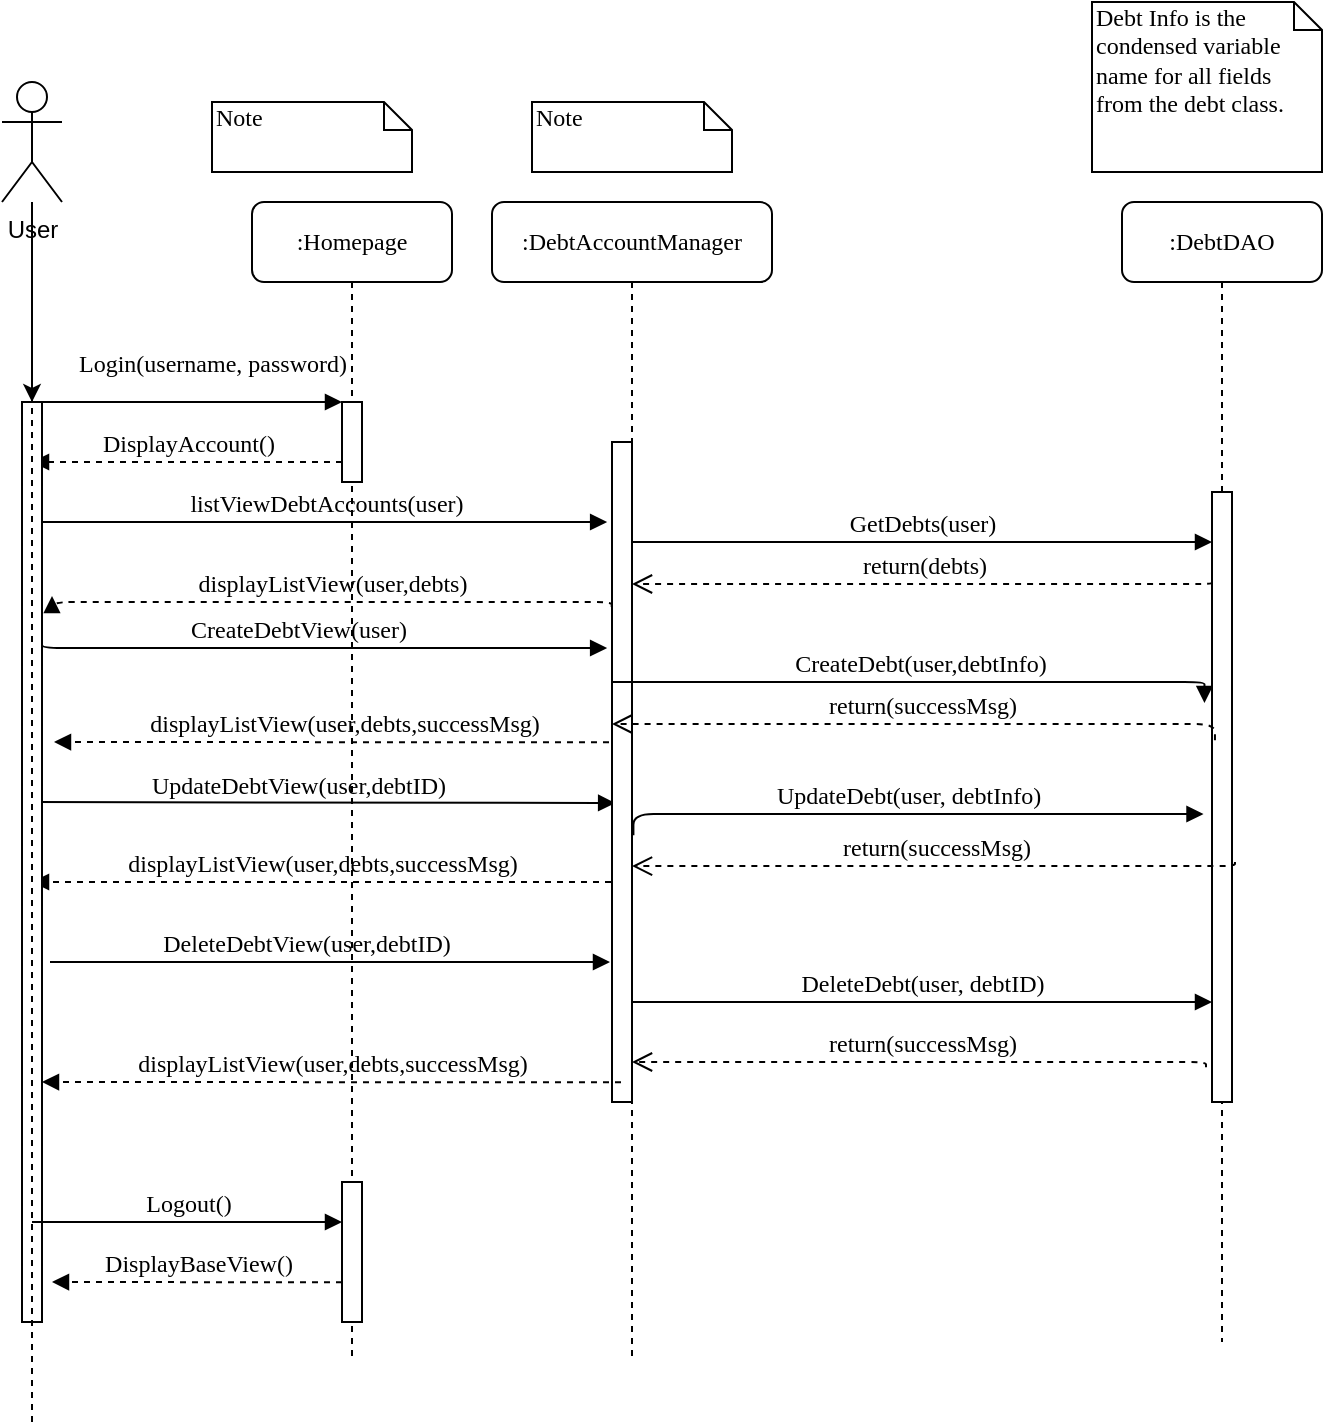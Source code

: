 <mxfile version="15.2.7" type="github">
  <diagram name="Page-1" id="13e1069c-82ec-6db2-03f1-153e76fe0fe0">
    <mxGraphModel dx="497" dy="1189" grid="1" gridSize="10" guides="1" tooltips="1" connect="1" arrows="1" fold="1" page="1" pageScale="1" pageWidth="1100" pageHeight="850" background="none" math="0" shadow="0">
      <root>
        <mxCell id="0" />
        <mxCell id="1" parent="0" />
        <mxCell id="7baba1c4bc27f4b0-2" value=":Homepage" style="shape=umlLifeline;perimeter=lifelinePerimeter;whiteSpace=wrap;html=1;container=1;collapsible=0;recursiveResize=0;outlineConnect=0;rounded=1;shadow=0;comic=0;labelBackgroundColor=none;strokeWidth=1;fontFamily=Verdana;fontSize=12;align=center;" parent="1" vertex="1">
          <mxGeometry x="260" y="80" width="100" height="580" as="geometry" />
        </mxCell>
        <mxCell id="7baba1c4bc27f4b0-10" value="" style="html=1;points=[];perimeter=orthogonalPerimeter;rounded=0;shadow=0;comic=0;labelBackgroundColor=none;strokeWidth=1;fontFamily=Verdana;fontSize=12;align=center;" parent="7baba1c4bc27f4b0-2" vertex="1">
          <mxGeometry x="45" y="100" width="10" height="40" as="geometry" />
        </mxCell>
        <mxCell id="4TVEe99Xzf-qVYbrV3lp-6" value="DisplayAccount()" style="html=1;verticalAlign=bottom;endArrow=block;labelBackgroundColor=none;fontFamily=Verdana;fontSize=12;edgeStyle=elbowEdgeStyle;elbow=vertical;dashed=1;" parent="7baba1c4bc27f4b0-2" edge="1">
          <mxGeometry relative="1" as="geometry">
            <mxPoint x="45" y="130" as="sourcePoint" />
            <mxPoint x="-110" y="130" as="targetPoint" />
          </mxGeometry>
        </mxCell>
        <mxCell id="4TVEe99Xzf-qVYbrV3lp-9" value="displayListView(user,debts)" style="html=1;verticalAlign=bottom;endArrow=block;labelBackgroundColor=none;fontFamily=Verdana;fontSize=12;edgeStyle=elbowEdgeStyle;elbow=vertical;jumpStyle=line;dashed=1;exitX=-0.014;exitY=0.25;exitDx=0;exitDy=0;exitPerimeter=0;" parent="7baba1c4bc27f4b0-2" source="7baba1c4bc27f4b0-13" edge="1">
          <mxGeometry relative="1" as="geometry">
            <mxPoint x="189.5" y="191" as="sourcePoint" />
            <mxPoint x="-100" y="197" as="targetPoint" />
          </mxGeometry>
        </mxCell>
        <mxCell id="4TVEe99Xzf-qVYbrV3lp-13" value="UpdateDebtView(user,debtID)" style="html=1;verticalAlign=bottom;endArrow=block;labelBackgroundColor=none;fontFamily=Verdana;fontSize=12;edgeStyle=elbowEdgeStyle;elbow=vertical;entryX=0.157;entryY=0.548;entryDx=0;entryDy=0;entryPerimeter=0;" parent="7baba1c4bc27f4b0-2" edge="1" target="7baba1c4bc27f4b0-13">
          <mxGeometry x="-0.088" relative="1" as="geometry">
            <mxPoint x="-110" y="300" as="sourcePoint" />
            <mxPoint x="170" y="300" as="targetPoint" />
            <mxPoint as="offset" />
          </mxGeometry>
        </mxCell>
        <mxCell id="4TVEe99Xzf-qVYbrV3lp-21" value="" style="html=1;points=[];perimeter=orthogonalPerimeter;rounded=0;shadow=0;comic=0;labelBackgroundColor=none;strokeWidth=1;fontFamily=Verdana;fontSize=12;align=center;" parent="7baba1c4bc27f4b0-2" vertex="1">
          <mxGeometry x="45" y="490" width="10" height="70" as="geometry" />
        </mxCell>
        <mxCell id="4TVEe99Xzf-qVYbrV3lp-23" value="DisplayBaseView()" style="html=1;verticalAlign=bottom;endArrow=block;labelBackgroundColor=none;fontFamily=Verdana;fontSize=12;edgeStyle=elbowEdgeStyle;elbow=vertical;dashed=1;" parent="7baba1c4bc27f4b0-2" edge="1">
          <mxGeometry relative="1" as="geometry">
            <mxPoint x="45" y="540.14" as="sourcePoint" />
            <mxPoint x="-100" y="540" as="targetPoint" />
          </mxGeometry>
        </mxCell>
        <mxCell id="fCxWmug6QsuTnybMGCIH-9" value="displayListView(user,debts,successMsg)" style="html=1;verticalAlign=bottom;endArrow=block;labelBackgroundColor=none;fontFamily=Verdana;fontSize=12;edgeStyle=elbowEdgeStyle;elbow=vertical;jumpStyle=line;dashed=1;" edge="1" parent="7baba1c4bc27f4b0-2">
          <mxGeometry relative="1" as="geometry">
            <mxPoint x="190.5" y="270.14" as="sourcePoint" />
            <mxPoint x="-99" y="270.14" as="targetPoint" />
          </mxGeometry>
        </mxCell>
        <mxCell id="fCxWmug6QsuTnybMGCIH-10" value="displayListView(user,debts,successMsg)" style="html=1;verticalAlign=bottom;endArrow=block;labelBackgroundColor=none;fontFamily=Verdana;fontSize=12;edgeStyle=elbowEdgeStyle;elbow=vertical;jumpStyle=line;dashed=1;" edge="1" parent="7baba1c4bc27f4b0-2">
          <mxGeometry relative="1" as="geometry">
            <mxPoint x="179.5" y="340.0" as="sourcePoint" />
            <mxPoint x="-110" y="340.0" as="targetPoint" />
          </mxGeometry>
        </mxCell>
        <mxCell id="4TVEe99Xzf-qVYbrV3lp-17" value="DeleteDebtView(user,debtID)" style="html=1;verticalAlign=bottom;endArrow=block;labelBackgroundColor=none;fontFamily=Verdana;fontSize=12;edgeStyle=elbowEdgeStyle;elbow=vertical;" parent="7baba1c4bc27f4b0-2" edge="1">
          <mxGeometry x="-0.088" relative="1" as="geometry">
            <mxPoint x="-101" y="380" as="sourcePoint" />
            <mxPoint x="179" y="380" as="targetPoint" />
            <mxPoint as="offset" />
            <Array as="points">
              <mxPoint x="80" y="380" />
            </Array>
          </mxGeometry>
        </mxCell>
        <mxCell id="7baba1c4bc27f4b0-3" value=":DebtAccountManager" style="shape=umlLifeline;perimeter=lifelinePerimeter;whiteSpace=wrap;html=1;container=1;collapsible=0;recursiveResize=0;outlineConnect=0;rounded=1;shadow=0;comic=0;labelBackgroundColor=none;strokeWidth=1;fontFamily=Verdana;fontSize=12;align=center;" parent="1" vertex="1">
          <mxGeometry x="380" y="80" width="140" height="580" as="geometry" />
        </mxCell>
        <mxCell id="7baba1c4bc27f4b0-13" value="" style="html=1;points=[];perimeter=orthogonalPerimeter;rounded=0;shadow=0;comic=0;labelBackgroundColor=none;strokeWidth=1;fontFamily=Verdana;fontSize=12;align=center;" parent="7baba1c4bc27f4b0-3" vertex="1">
          <mxGeometry x="60" y="120" width="10" height="330" as="geometry" />
        </mxCell>
        <mxCell id="4TVEe99Xzf-qVYbrV3lp-12" value="CreateDebt(user,debtInfo)" style="html=1;verticalAlign=bottom;endArrow=block;labelBackgroundColor=none;fontFamily=Verdana;fontSize=12;edgeStyle=elbowEdgeStyle;elbow=vertical;entryX=-0.376;entryY=0.346;entryDx=0;entryDy=0;entryPerimeter=0;" parent="7baba1c4bc27f4b0-3" edge="1" target="7baba1c4bc27f4b0-16">
          <mxGeometry relative="1" as="geometry">
            <mxPoint x="60" y="240" as="sourcePoint" />
            <Array as="points">
              <mxPoint x="175" y="240" />
              <mxPoint x="85" y="210" />
            </Array>
            <mxPoint x="200" y="240" as="targetPoint" />
          </mxGeometry>
        </mxCell>
        <mxCell id="7baba1c4bc27f4b0-4" value=":DebtDAO" style="shape=umlLifeline;perimeter=lifelinePerimeter;whiteSpace=wrap;html=1;container=1;collapsible=0;recursiveResize=0;outlineConnect=0;rounded=1;shadow=0;comic=0;labelBackgroundColor=none;strokeWidth=1;fontFamily=Verdana;fontSize=12;align=center;" parent="1" vertex="1">
          <mxGeometry x="695" y="80" width="100" height="570" as="geometry" />
        </mxCell>
        <mxCell id="4TVEe99Xzf-qVYbrV3lp-11" value="return(debts)" style="html=1;verticalAlign=bottom;endArrow=open;dashed=1;endSize=8;labelBackgroundColor=none;fontFamily=Verdana;fontSize=12;edgeStyle=elbowEdgeStyle;elbow=vertical;" parent="7baba1c4bc27f4b0-4" edge="1" target="7baba1c4bc27f4b0-3">
          <mxGeometry relative="1" as="geometry">
            <mxPoint x="-100" y="191" as="targetPoint" />
            <Array as="points">
              <mxPoint x="-100" y="191" />
              <mxPoint x="-10" y="190" />
              <mxPoint x="20" y="190" />
            </Array>
            <mxPoint x="45" y="190" as="sourcePoint" />
          </mxGeometry>
        </mxCell>
        <mxCell id="7baba1c4bc27f4b0-16" value="" style="html=1;points=[];perimeter=orthogonalPerimeter;rounded=0;shadow=0;comic=0;labelBackgroundColor=none;strokeWidth=1;fontFamily=Verdana;fontSize=12;align=center;" parent="1" vertex="1">
          <mxGeometry x="740" y="225" width="10" height="305" as="geometry" />
        </mxCell>
        <mxCell id="7baba1c4bc27f4b0-17" value="GetDebts(user)" style="html=1;verticalAlign=bottom;endArrow=block;labelBackgroundColor=none;fontFamily=Verdana;fontSize=12;edgeStyle=elbowEdgeStyle;elbow=vertical;" parent="1" source="7baba1c4bc27f4b0-13" target="7baba1c4bc27f4b0-16" edge="1">
          <mxGeometry relative="1" as="geometry">
            <mxPoint x="510" y="220" as="sourcePoint" />
            <Array as="points">
              <mxPoint x="550" y="250" />
              <mxPoint x="460" y="220" />
            </Array>
          </mxGeometry>
        </mxCell>
        <mxCell id="7baba1c4bc27f4b0-11" value="Login(username, password)" style="html=1;verticalAlign=bottom;endArrow=block;entryX=0;entryY=0;labelBackgroundColor=none;fontFamily=Verdana;fontSize=12;edgeStyle=elbowEdgeStyle;elbow=vertical;" parent="1" source="7baba1c4bc27f4b0-9" target="7baba1c4bc27f4b0-10" edge="1">
          <mxGeometry x="0.132" y="10" relative="1" as="geometry">
            <mxPoint x="220" y="190" as="sourcePoint" />
            <mxPoint as="offset" />
          </mxGeometry>
        </mxCell>
        <mxCell id="7baba1c4bc27f4b0-41" value="Note" style="shape=note;whiteSpace=wrap;html=1;size=14;verticalAlign=top;align=left;spacingTop=-6;rounded=0;shadow=0;comic=0;labelBackgroundColor=none;strokeWidth=1;fontFamily=Verdana;fontSize=12" parent="1" vertex="1">
          <mxGeometry x="240" y="30" width="100" height="35" as="geometry" />
        </mxCell>
        <mxCell id="7baba1c4bc27f4b0-42" value="Note" style="shape=note;whiteSpace=wrap;html=1;size=14;verticalAlign=top;align=left;spacingTop=-6;rounded=0;shadow=0;comic=0;labelBackgroundColor=none;strokeWidth=1;fontFamily=Verdana;fontSize=12" parent="1" vertex="1">
          <mxGeometry x="400" y="30" width="100" height="35" as="geometry" />
        </mxCell>
        <mxCell id="7baba1c4bc27f4b0-43" value="Debt Info is the condensed variable name for all fields from the debt class." style="shape=note;whiteSpace=wrap;html=1;size=14;verticalAlign=top;align=left;spacingTop=-6;rounded=0;shadow=0;comic=0;labelBackgroundColor=none;strokeWidth=1;fontFamily=Verdana;fontSize=12" parent="1" vertex="1">
          <mxGeometry x="680" y="-20" width="115" height="85" as="geometry" />
        </mxCell>
        <mxCell id="7baba1c4bc27f4b0-9" value="" style="html=1;points=[];perimeter=orthogonalPerimeter;rounded=0;shadow=0;comic=0;labelBackgroundColor=none;strokeWidth=1;fontFamily=Verdana;fontSize=12;align=center;" parent="1" vertex="1">
          <mxGeometry x="145" y="180" width="10" height="460" as="geometry" />
        </mxCell>
        <mxCell id="4TVEe99Xzf-qVYbrV3lp-2" value="" style="endArrow=none;dashed=1;html=1;" parent="1" edge="1">
          <mxGeometry width="50" height="50" relative="1" as="geometry">
            <mxPoint x="150" y="690" as="sourcePoint" />
            <mxPoint x="150" y="120" as="targetPoint" />
          </mxGeometry>
        </mxCell>
        <mxCell id="fCxWmug6QsuTnybMGCIH-1" value="" style="edgeStyle=orthogonalEdgeStyle;rounded=0;orthogonalLoop=1;jettySize=auto;html=1;" edge="1" parent="1" source="4TVEe99Xzf-qVYbrV3lp-3" target="7baba1c4bc27f4b0-9">
          <mxGeometry relative="1" as="geometry">
            <mxPoint x="150" y="120" as="sourcePoint" />
          </mxGeometry>
        </mxCell>
        <mxCell id="4TVEe99Xzf-qVYbrV3lp-3" value="User" style="shape=umlActor;verticalLabelPosition=bottom;verticalAlign=top;html=1;outlineConnect=0;" parent="1" vertex="1">
          <mxGeometry x="135" y="20" width="30" height="60" as="geometry" />
        </mxCell>
        <mxCell id="4TVEe99Xzf-qVYbrV3lp-7" value="listViewDebtAccounts(user)" style="html=1;verticalAlign=bottom;endArrow=block;labelBackgroundColor=none;fontFamily=Verdana;fontSize=12;edgeStyle=elbowEdgeStyle;elbow=vertical;entryX=-0.243;entryY=0.12;entryDx=0;entryDy=0;entryPerimeter=0;" parent="1" edge="1" target="7baba1c4bc27f4b0-13">
          <mxGeometry relative="1" as="geometry">
            <mxPoint x="155" y="240" as="sourcePoint" />
            <mxPoint x="420" y="240" as="targetPoint" />
            <Array as="points">
              <mxPoint x="390" y="240" />
            </Array>
          </mxGeometry>
        </mxCell>
        <mxCell id="4TVEe99Xzf-qVYbrV3lp-10" value="CreateDebtView(user)" style="html=1;verticalAlign=bottom;endArrow=block;labelBackgroundColor=none;fontFamily=Verdana;fontSize=12;edgeStyle=elbowEdgeStyle;elbow=vertical;entryX=-0.243;entryY=0.311;entryDx=0;entryDy=0;entryPerimeter=0;" parent="1" edge="1" target="7baba1c4bc27f4b0-13">
          <mxGeometry x="-0.088" relative="1" as="geometry">
            <mxPoint x="155" y="300" as="sourcePoint" />
            <mxPoint x="420" y="304" as="targetPoint" />
            <mxPoint as="offset" />
            <Array as="points">
              <mxPoint x="360" y="303" />
            </Array>
          </mxGeometry>
        </mxCell>
        <mxCell id="4TVEe99Xzf-qVYbrV3lp-14" value="UpdateDebt(user, debtInfo)" style="html=1;verticalAlign=bottom;endArrow=block;labelBackgroundColor=none;fontFamily=Verdana;fontSize=12;edgeStyle=elbowEdgeStyle;elbow=vertical;entryX=-0.424;entryY=0.529;entryDx=0;entryDy=0;entryPerimeter=0;exitX=1.071;exitY=0.596;exitDx=0;exitDy=0;exitPerimeter=0;" parent="1" edge="1" target="7baba1c4bc27f4b0-16" source="7baba1c4bc27f4b0-13">
          <mxGeometry relative="1" as="geometry">
            <mxPoint x="440" y="369.5" as="sourcePoint" />
            <Array as="points">
              <mxPoint x="510" y="386" />
              <mxPoint x="520" y="400" />
              <mxPoint x="555" y="369.5" />
              <mxPoint x="465" y="339.5" />
            </Array>
            <mxPoint x="580" y="369.5" as="targetPoint" />
          </mxGeometry>
        </mxCell>
        <mxCell id="4TVEe99Xzf-qVYbrV3lp-16" value="return(successMsg)" style="html=1;verticalAlign=bottom;endArrow=open;dashed=1;endSize=8;labelBackgroundColor=none;fontFamily=Verdana;fontSize=12;edgeStyle=elbowEdgeStyle;elbow=vertical;exitX=0.148;exitY=0.407;exitDx=0;exitDy=0;exitPerimeter=0;" parent="1" edge="1" source="7baba1c4bc27f4b0-16">
          <mxGeometry relative="1" as="geometry">
            <mxPoint x="440" y="341" as="targetPoint" />
            <Array as="points">
              <mxPoint x="740" y="341" />
              <mxPoint x="530" y="340" />
              <mxPoint x="560" y="340" />
            </Array>
            <mxPoint x="585" y="340" as="sourcePoint" />
          </mxGeometry>
        </mxCell>
        <mxCell id="fCxWmug6QsuTnybMGCIH-3" value="return(successMsg)" style="html=1;verticalAlign=bottom;endArrow=open;dashed=1;endSize=8;labelBackgroundColor=none;fontFamily=Verdana;fontSize=12;edgeStyle=elbowEdgeStyle;elbow=vertical;exitX=0.148;exitY=0.407;exitDx=0;exitDy=0;exitPerimeter=0;" edge="1" parent="1">
          <mxGeometry relative="1" as="geometry">
            <mxPoint x="450" y="412.04" as="targetPoint" />
            <Array as="points">
              <mxPoint x="750" y="412.04" />
              <mxPoint x="540" y="411.04" />
              <mxPoint x="570" y="411.04" />
            </Array>
            <mxPoint x="751.48" y="410.0" as="sourcePoint" />
          </mxGeometry>
        </mxCell>
        <mxCell id="4TVEe99Xzf-qVYbrV3lp-19" value="return(successMsg)" style="html=1;verticalAlign=bottom;endArrow=open;dashed=1;endSize=8;labelBackgroundColor=none;fontFamily=Verdana;fontSize=12;edgeStyle=elbowEdgeStyle;elbow=vertical;exitX=-0.3;exitY=0.943;exitDx=0;exitDy=0;exitPerimeter=0;" parent="1" edge="1" target="7baba1c4bc27f4b0-3" source="7baba1c4bc27f4b0-16">
          <mxGeometry relative="1" as="geometry">
            <mxPoint x="590" y="475.5" as="targetPoint" />
            <Array as="points">
              <mxPoint x="580" y="510" />
              <mxPoint x="650" y="476" />
              <mxPoint x="590" y="475.5" />
              <mxPoint x="680" y="474.5" />
              <mxPoint x="710" y="474.5" />
            </Array>
            <mxPoint x="690" y="476" as="sourcePoint" />
          </mxGeometry>
        </mxCell>
        <mxCell id="4TVEe99Xzf-qVYbrV3lp-18" value="DeleteDebt(user, debtID)" style="html=1;verticalAlign=bottom;endArrow=block;labelBackgroundColor=none;fontFamily=Verdana;fontSize=12;edgeStyle=elbowEdgeStyle;elbow=vertical;" parent="1" edge="1">
          <mxGeometry relative="1" as="geometry">
            <mxPoint x="450" y="480" as="sourcePoint" />
            <Array as="points">
              <mxPoint x="555" y="480" />
              <mxPoint x="465" y="450" />
            </Array>
            <mxPoint x="740" y="480" as="targetPoint" />
          </mxGeometry>
        </mxCell>
        <mxCell id="fCxWmug6QsuTnybMGCIH-11" value="displayListView(user,debts,successMsg)" style="html=1;verticalAlign=bottom;endArrow=block;labelBackgroundColor=none;fontFamily=Verdana;fontSize=12;edgeStyle=elbowEdgeStyle;elbow=vertical;jumpStyle=line;dashed=1;" edge="1" parent="1">
          <mxGeometry relative="1" as="geometry">
            <mxPoint x="444.5" y="520.14" as="sourcePoint" />
            <mxPoint x="155" y="520.14" as="targetPoint" />
          </mxGeometry>
        </mxCell>
        <mxCell id="4TVEe99Xzf-qVYbrV3lp-22" value="Logout()" style="html=1;verticalAlign=bottom;endArrow=block;entryX=0;entryY=0;labelBackgroundColor=none;fontFamily=Verdana;fontSize=12;edgeStyle=elbowEdgeStyle;elbow=vertical;" parent="1" edge="1">
          <mxGeometry relative="1" as="geometry">
            <mxPoint x="150" y="590" as="sourcePoint" />
            <mxPoint x="305" y="590.14" as="targetPoint" />
          </mxGeometry>
        </mxCell>
      </root>
    </mxGraphModel>
  </diagram>
</mxfile>
